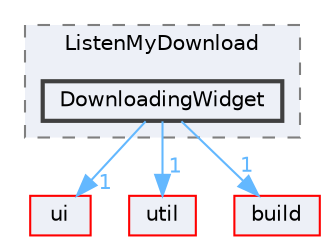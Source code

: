 digraph "DownloadingWidget"
{
 // LATEX_PDF_SIZE
  bgcolor="transparent";
  edge [fontname=Helvetica,fontsize=10,labelfontname=Helvetica,labelfontsize=10];
  node [fontname=Helvetica,fontsize=10,shape=box,height=0.2,width=0.4];
  compound=true
  subgraph clusterdir_553b1c6941a8d89441adf307c2f2b620 {
    graph [ bgcolor="#edf0f7", pencolor="grey50", label="ListenMyDownload", fontname=Helvetica,fontsize=10 style="filled,dashed", URL="dir_553b1c6941a8d89441adf307c2f2b620.html",tooltip=""]
  dir_5ced643623b3b95cdd9dd87425b44ea1 [label="DownloadingWidget", fillcolor="#edf0f7", color="grey25", style="filled,bold", URL="dir_5ced643623b3b95cdd9dd87425b44ea1.html",tooltip=""];
  }
  dir_1788f8309b1a812dcb800a185471cf6c [label="ui", fillcolor="#edf0f7", color="red", style="filled", URL="dir_1788f8309b1a812dcb800a185471cf6c.html",tooltip=""];
  dir_23ec12649285f9fabf3a6b7380226c28 [label="util", fillcolor="#edf0f7", color="red", style="filled", URL="dir_23ec12649285f9fabf3a6b7380226c28.html",tooltip=""];
  dir_4fef79e7177ba769987a8da36c892c5f [label="build", fillcolor="#edf0f7", color="red", style="filled", URL="dir_4fef79e7177ba769987a8da36c892c5f.html",tooltip=""];
  dir_5ced643623b3b95cdd9dd87425b44ea1->dir_1788f8309b1a812dcb800a185471cf6c [headlabel="1", labeldistance=1.5 headhref="dir_000067_000351.html" href="dir_000067_000351.html" color="steelblue1" fontcolor="steelblue1"];
  dir_5ced643623b3b95cdd9dd87425b44ea1->dir_23ec12649285f9fabf3a6b7380226c28 [headlabel="1", labeldistance=1.5 headhref="dir_000067_000357.html" href="dir_000067_000357.html" color="steelblue1" fontcolor="steelblue1"];
  dir_5ced643623b3b95cdd9dd87425b44ea1->dir_4fef79e7177ba769987a8da36c892c5f [headlabel="1", labeldistance=1.5 headhref="dir_000067_000041.html" href="dir_000067_000041.html" color="steelblue1" fontcolor="steelblue1"];
}

